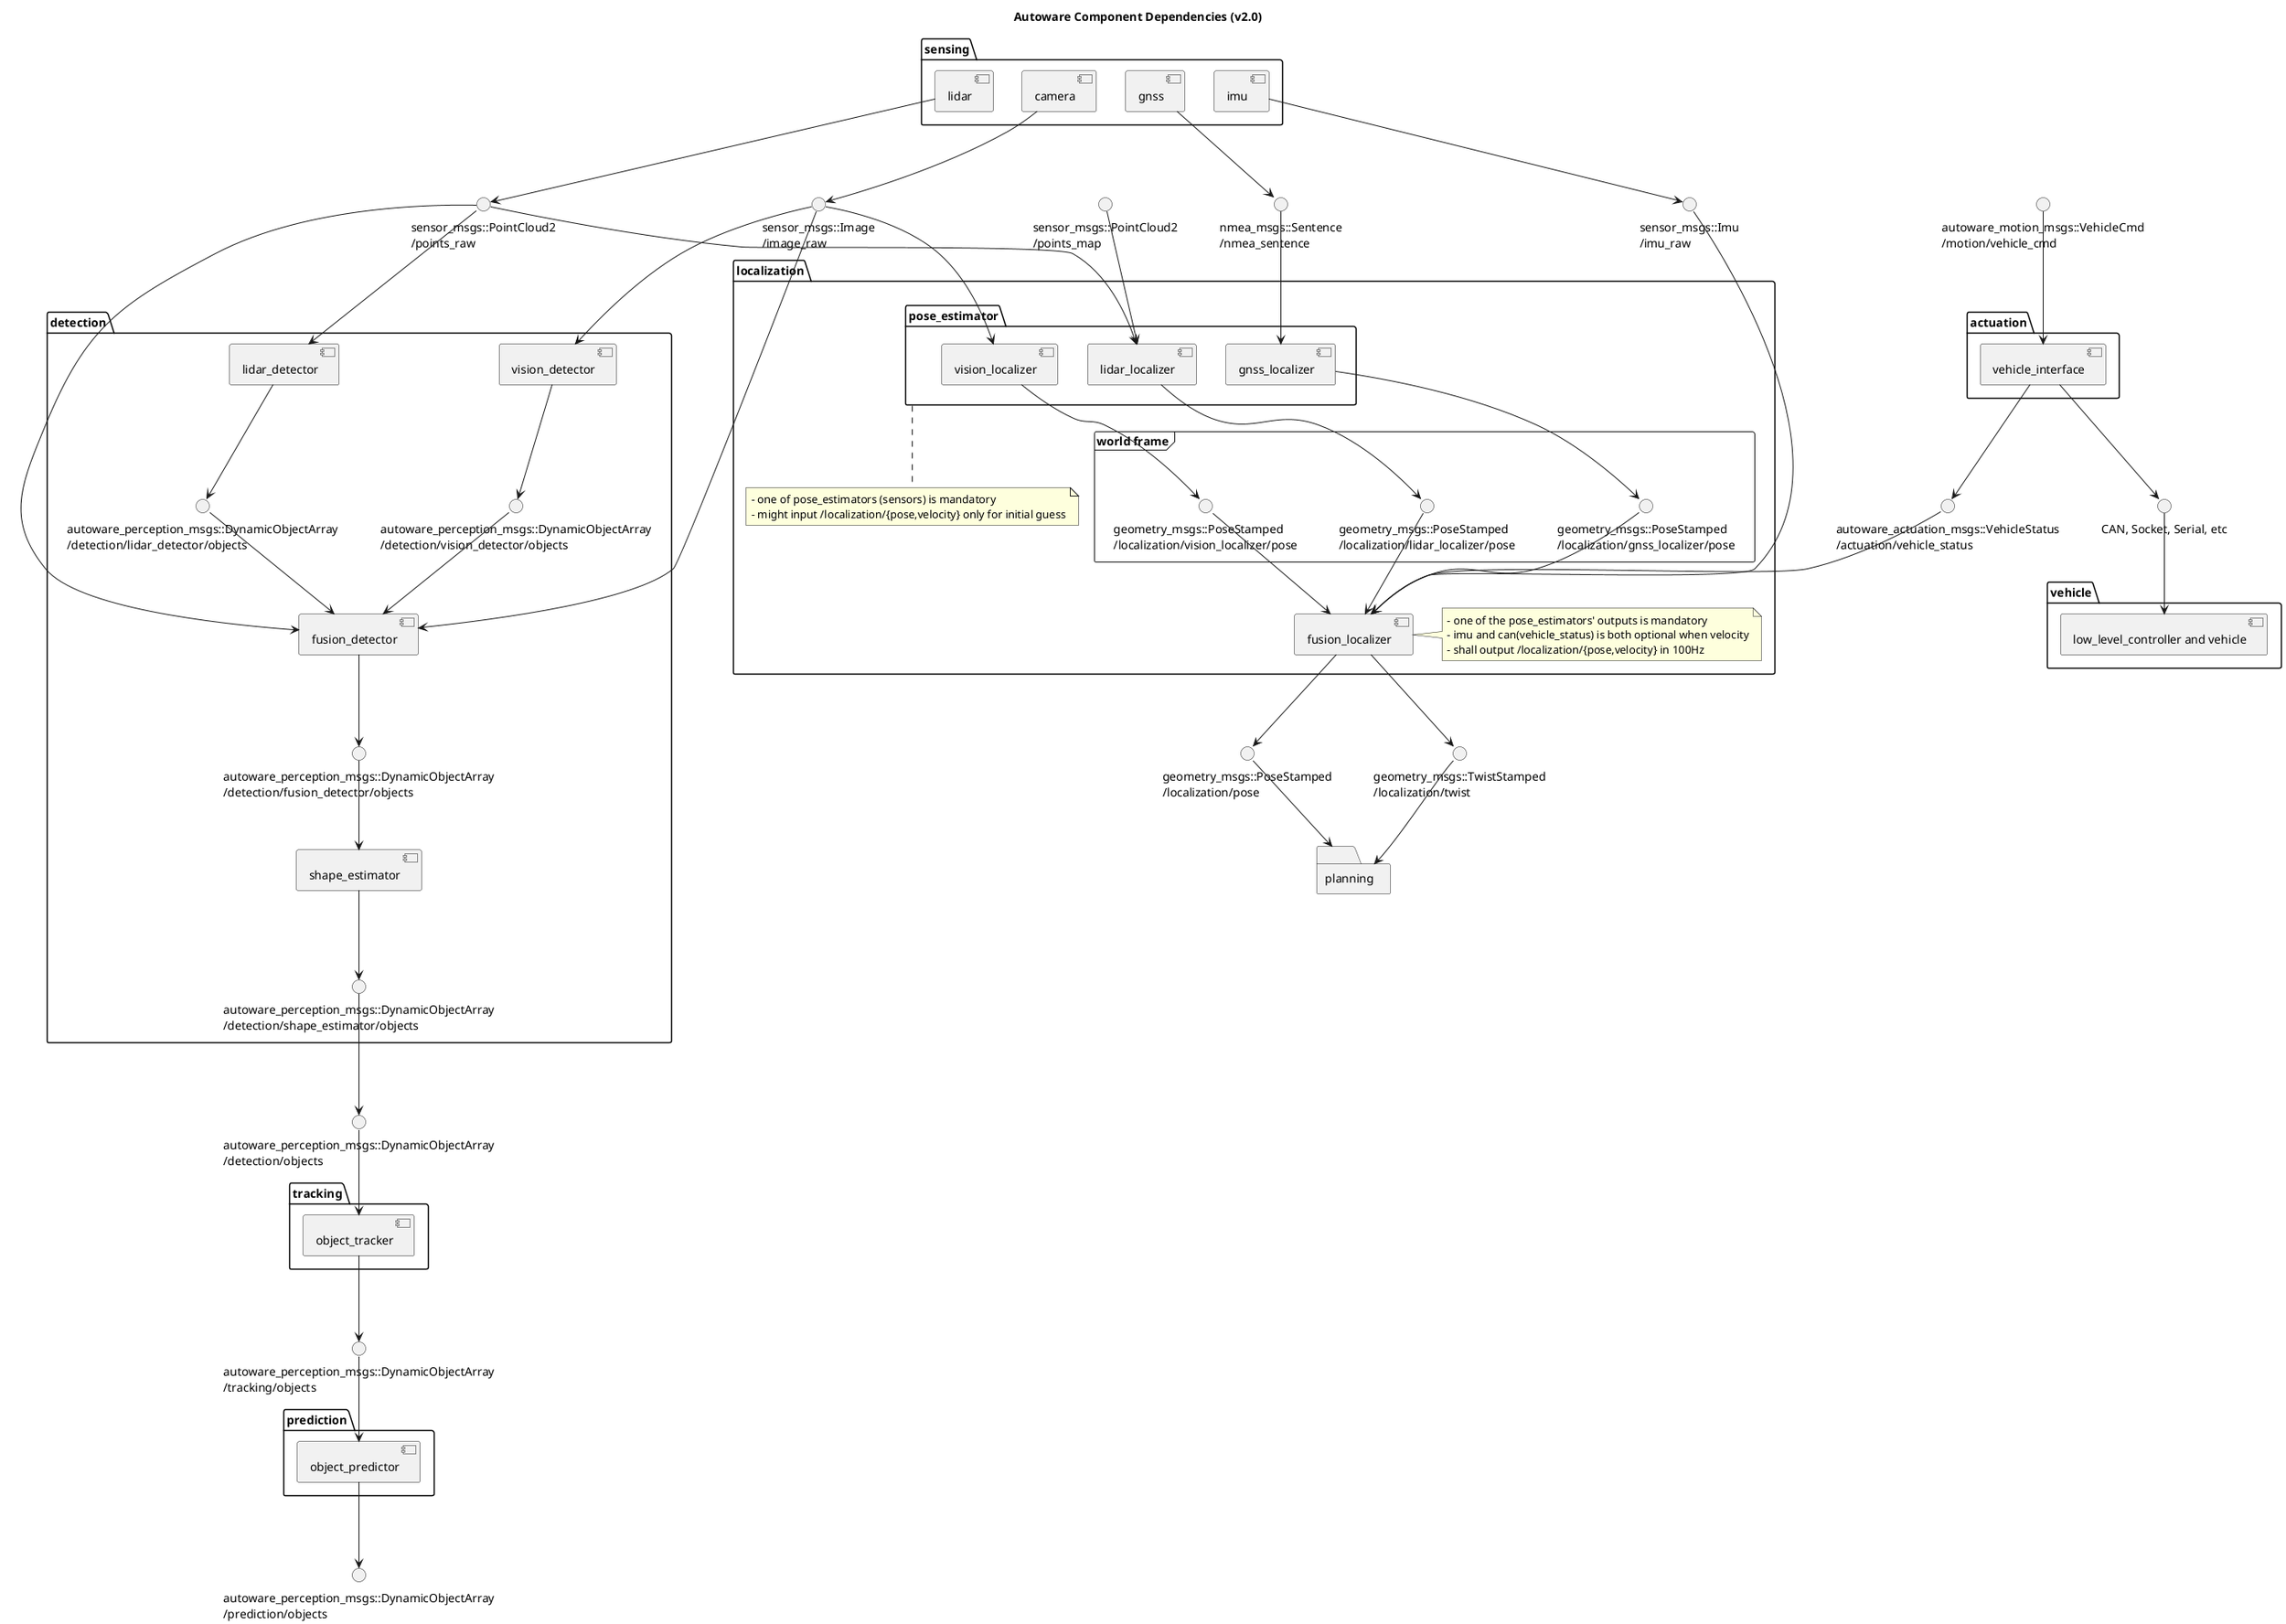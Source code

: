 @startuml

title Autoware Component Dependencies (v2.0)

() "sensor_msgs::Image\n/image_raw" as image_raw
() "sensor_msgs::PointCloud2\n/points_raw" as points_raw
() "sensor_msgs::Imu\n/imu_raw" as imu_raw 
() "nmea_msgs::Sentence\n/nmea_sentence" as nmea_sentence

folder sensing {
    [camera]
    'outputs
    camera --> image_raw

    [lidar]
    'outputs
    lidar --> points_raw

    [imu]
    'outputs
    imu --> imu_raw

    [gnss]
    'outputs
    gnss --> nmea_sentence
}

() "autoware_motion_msgs::Motion\n/actuation/vehicle_status" as vehicle_status

'() "autoware_perception_msgs::TrafficLight\n/detection/traffic_light_color" as traffic_light_color
() "autoware_perception_msgs::DynamicObjectArray\n/detection/objects" as objects_fused

folder detection {
    () "autoware_perception_msgs::DynamicObjectArray\n/detection/vision_detector/objects" as detected_objects_vision
    () "autoware_perception_msgs::DynamicObjectArray\n/detection/lidar_detector/objects" as detected_objects_lidar
    () "autoware_perception_msgs::DynamicObjectArray\n/detection/fusion_detector/objects" as detected_objects_fused
    () "autoware_perception_msgs::DynamicObjectArray\n/detection/shape_estimator/objects" as shape_estimated_objects


    [vision_detector]
    'inputs
    image_raw --> vision_detector
    'outputs
    vision_detector --> detected_objects_vision

    [lidar_detector]
    'inputs
    points_raw --> lidar_detector
    'outputs
    lidar_detector --> detected_objects_lidar

    [fusion_detector]
    'inputs
    image_raw --> fusion_detector
    points_raw --> fusion_detector
    detected_objects_vision --> fusion_detector
    detected_objects_lidar --> fusion_detector
    'outputs
    fusion_detector --> detected_objects_fused

    [shape_estimator]
    'inputs
    detected_objects_fused --> shape_estimator
    'outputs
    shape_estimator --> shape_estimated_objects

    'connection
    shape_estimated_objects --> objects_fused

    '[trafficlight_recognizer]
    'inputs
    'image_raw --> trafficlight_recognizer
    'outputs
    'trafficlight_recognizer --> traffic_light_color
}

() "autoware_perception_msgs::DynamicObjectArray\n/tracking/objects" as objects_tracked


folder tracking {
    [object_tracker]
    'inputs
    objects_fused --> object_tracker
    'outputs
    object_tracker --> objects_tracked
}

() "autoware_perception_msgs::DynamicObjectArray\n/prediction/objects" as objects_predicted

folder prediction {
    [object_predictor]
    'inputs
    objects_tracked --> object_predictor
    'outputs
    object_predictor --> objects_predicted
}

'lidar_localizer
() "sensor_msgs::PointCloud2\n/points_map" as points_map

'vel_pose_connect
() "geometry_msgs::PoseStamped\n/localization/pose" as current_pose
() "geometry_msgs::TwistStamped\n/localization/twist" as current_velocity

folder localization {
    frame "world frame" {
        () "geometry_msgs::PoseStamped\n/localization/gnss_localizer/pose" as gnss_pose
        () "geometry_msgs::PoseStamped\n/localization/lidar_localizer/pose" as ndt_pose
        () "geometry_msgs::PoseStamped\n/localization/vision_localizer/pose" as vision_pose
    }

    folder pose_estimator {
        [gnss_localizer]
        'inputs
        nmea_sentence --> gnss_localizer
        'outputs
        gnss_localizer --> gnss_pose

        [vision_localizer]
        'inputs
        image_raw --> vision_localizer
        'outputs
        vision_localizer --> vision_pose

        [lidar_localizer]
        'inputs
        points_raw --> lidar_localizer
        points_map --> lidar_localizer
        'outputs
        lidar_localizer --> ndt_pose
    }
    note bottom of pose_estimator
        - one of pose_estimators (sensors) is mandatory
        - might input /localization/{pose,velocity} only for initial guess
    end note

    [fusion_localizer]
    note right of fusion_localizer
        - one of the pose_estimators' outputs is mandatory
        - imu and can(vehicle_status) is both optional when velocity
        - shall output /localization/{pose,velocity} in 100Hz
    end note
    'inputs
    gnss_pose --> fusion_localizer
    ndt_pose --> fusion_localizer
    vision_pose --> fusion_localizer
    vehicle_status --> fusion_localizer
    imu_raw --> fusion_localizer
    'outputs
    fusion_localizer --> current_pose
    fusion_localizer --> current_velocity
}

'() "autoware_msgs::ControlCommandStamped\n/ctrl_cmd" as ctrl_cmd

'folder mission {
'}

() "autoware_motion_msgs::VehicleCmd\n/motion/vehicle_cmd" as twist

folder planning {
    'inputs
    current_pose --> planning
    current_velocity --> planning
'    () "autoware_planning_msgs::Lane\n/motion/planner/waypoints" as final_waypoints
'    () "geometry_msgs::TwistStamped\n/motion/waypoint_follower/twist" as twist_cmd
'    () "geometry_msgs::TwistStamped\n/motion/motion_filter/twist" as twist_filtered
'    () "autoware_motion_msgs::VehicleCmd\n/motion/{type}/vehicle_cmd" as vehicle_cmd
'    () "autoware_motion_msgs::Pedal\n/motion/phisical_controller/pedal" as pedal
'
'    [velocity_planner and trajectory_planner] as motion_planner
'    'inputs
'    objects_predicted --> motion_planner
'    current_pose --> motion_planner
'    current_velocity --> motion_planner
'    'outputs
'    motion_planner --> final_waypoints
'
'    [waypoint_follower]
'    'inputs
'    final_waypoints --> waypoint_follower
'    'outputs
'    waypoint_follower --> twist_cmd
'    'waypoint_follower --> ctrl_cmd
'
'    [motion_filter]
'    'inputs
'    twist_cmd --> motion_filter
'    'outputs
'    motion_filter --> twist_filtered
'
'    [phisical_controller]
'    'inputs
'    twist_filtered --> phisical_controller
'    'outputs
'    phisical_controller --> pedal
'
'    [motion_interface]
'    'outputs
'    motion_interface --> vehicle_cmd
'
'    [motion_gateway]
'    'inputs
'    vehicle_cmd --> motion_gateway
'    twist_filtered --> motion_gateway
'    pedal --> motion_gateway
'    'outputs
'    motion_gateway --> twist
}

() "CAN, Socket, Serial, etc" as vehicle_communication
() "autoware_actuation_msgs::VehicleStatus\n/actuation/vehicle_status" as vehicle_status

folder actuation {
    [vehicle_interface]
    'inputs
    twist --> vehicle_interface
    'outputs
    vehicle_interface --> vehicle_status
    vehicle_interface --> vehicle_communication
}

folder vehicle {
    [low_level_controller and vehicle] as low_level_controller
    'inputs
    vehicle_communication --> low_level_controller
}

@enduml
